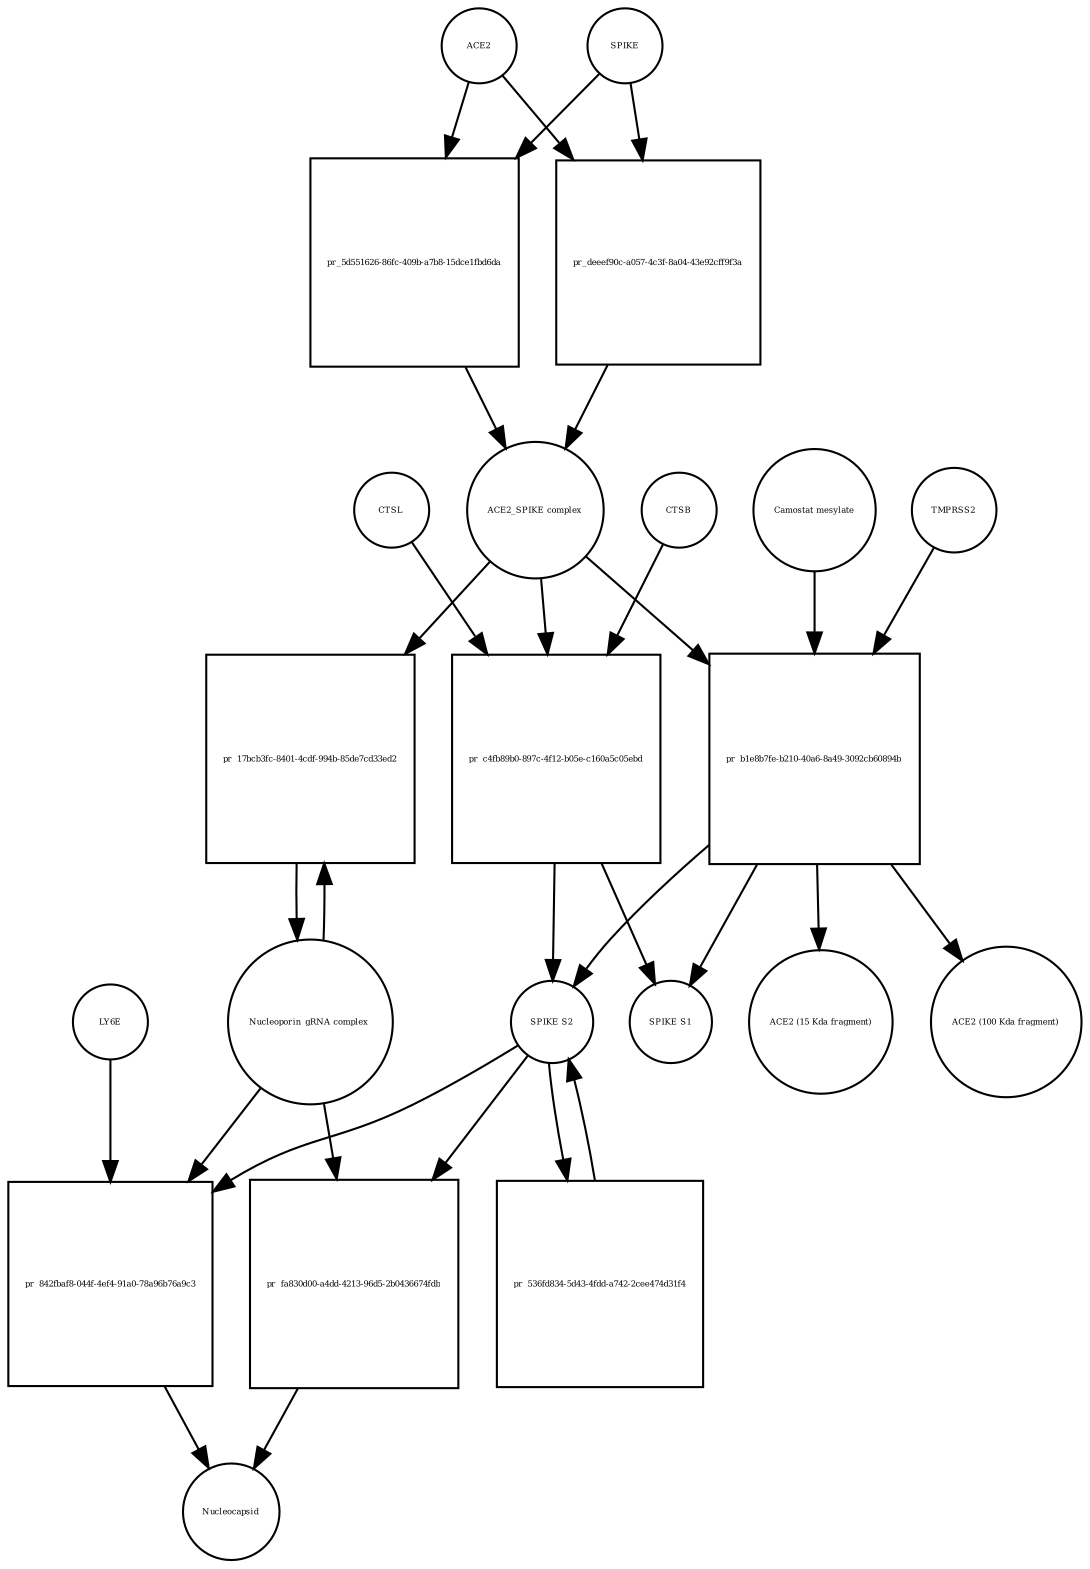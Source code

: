 strict digraph  {
ACE2 [annotation="", bipartite=0, cls=macromolecule, fontsize=4, label=ACE2, shape=circle];
"pr_5d551626-86fc-409b-a7b8-15dce1fbd6da" [annotation="", bipartite=1, cls=process, fontsize=4, label="pr_5d551626-86fc-409b-a7b8-15dce1fbd6da", shape=square];
"ACE2_SPIKE complex" [annotation="", bipartite=0, cls=complex, fontsize=4, label="ACE2_SPIKE complex", shape=circle];
SPIKE [annotation="", bipartite=0, cls="macromolecule multimer", fontsize=4, label=SPIKE, shape=circle];
"Nucleoporin_gRNA complex " [annotation="", bipartite=0, cls=complex, fontsize=4, label="Nucleoporin_gRNA complex ", shape=circle];
"pr_17bcb3fc-8401-4cdf-994b-85de7cd33ed2" [annotation="", bipartite=1, cls=process, fontsize=4, label="pr_17bcb3fc-8401-4cdf-994b-85de7cd33ed2", shape=square];
"pr_c4fb89b0-897c-4f12-b05e-c160a5c05ebd" [annotation="", bipartite=1, cls=process, fontsize=4, label="pr_c4fb89b0-897c-4f12-b05e-c160a5c05ebd", shape=square];
"SPIKE S2" [annotation="", bipartite=0, cls=macromolecule, fontsize=4, label="SPIKE S2", shape=circle];
CTSB [annotation="", bipartite=0, cls=macromolecule, fontsize=4, label=CTSB, shape=circle];
CTSL [annotation="", bipartite=0, cls=macromolecule, fontsize=4, label=CTSL, shape=circle];
"SPIKE S1" [annotation="", bipartite=0, cls=macromolecule, fontsize=4, label="SPIKE S1", shape=circle];
"pr_b1e8b7fe-b210-40a6-8a49-3092cb60894b" [annotation="", bipartite=1, cls=process, fontsize=4, label="pr_b1e8b7fe-b210-40a6-8a49-3092cb60894b", shape=square];
TMPRSS2 [annotation="", bipartite=0, cls=macromolecule, fontsize=4, label=TMPRSS2, shape=circle];
"Camostat mesylate" [annotation="urn_miriam_pubchem.compound_2536", bipartite=0, cls="simple chemical", fontsize=4, label="Camostat mesylate", shape=circle];
"ACE2 (15 Kda fragment)" [annotation="", bipartite=0, cls=macromolecule, fontsize=4, label="ACE2 (15 Kda fragment)", shape=circle];
"ACE2 (100 Kda fragment)" [annotation="", bipartite=0, cls=macromolecule, fontsize=4, label="ACE2 (100 Kda fragment)", shape=circle];
"pr_deeef90c-a057-4c3f-8a04-43e92cff9f3a" [annotation="", bipartite=1, cls=process, fontsize=4, label="pr_deeef90c-a057-4c3f-8a04-43e92cff9f3a", shape=square];
"pr_842fbaf8-044f-4ef4-91a0-78a96b76a9c3" [annotation="", bipartite=1, cls=process, fontsize=4, label="pr_842fbaf8-044f-4ef4-91a0-78a96b76a9c3", shape=square];
Nucleocapsid [annotation="", bipartite=0, cls=complex, fontsize=4, label=Nucleocapsid, shape=circle];
LY6E [annotation="", bipartite=0, cls=macromolecule, fontsize=4, label=LY6E, shape=circle];
"pr_536fd834-5d43-4fdd-a742-2cee474d31f4" [annotation="", bipartite=1, cls=process, fontsize=4, label="pr_536fd834-5d43-4fdd-a742-2cee474d31f4", shape=square];
"pr_fa830d00-a4dd-4213-96d5-2b0436674fdb" [annotation="", bipartite=1, cls=process, fontsize=4, label="pr_fa830d00-a4dd-4213-96d5-2b0436674fdb", shape=square];
ACE2 -> "pr_5d551626-86fc-409b-a7b8-15dce1fbd6da"  [annotation="", interaction_type=consumption];
ACE2 -> "pr_deeef90c-a057-4c3f-8a04-43e92cff9f3a"  [annotation="", interaction_type=consumption];
"pr_5d551626-86fc-409b-a7b8-15dce1fbd6da" -> "ACE2_SPIKE complex"  [annotation="", interaction_type=production];
"ACE2_SPIKE complex" -> "pr_17bcb3fc-8401-4cdf-994b-85de7cd33ed2"  [annotation="urn_miriam_pubmed_32142651|urn_miriam_pubmed_32094589", interaction_type=stimulation];
"ACE2_SPIKE complex" -> "pr_c4fb89b0-897c-4f12-b05e-c160a5c05ebd"  [annotation="", interaction_type=consumption];
"ACE2_SPIKE complex" -> "pr_b1e8b7fe-b210-40a6-8a49-3092cb60894b"  [annotation="", interaction_type=consumption];
SPIKE -> "pr_5d551626-86fc-409b-a7b8-15dce1fbd6da"  [annotation="", interaction_type=consumption];
SPIKE -> "pr_deeef90c-a057-4c3f-8a04-43e92cff9f3a"  [annotation="", interaction_type=consumption];
"Nucleoporin_gRNA complex " -> "pr_17bcb3fc-8401-4cdf-994b-85de7cd33ed2"  [annotation="", interaction_type=consumption];
"Nucleoporin_gRNA complex " -> "pr_842fbaf8-044f-4ef4-91a0-78a96b76a9c3"  [annotation="", interaction_type=consumption];
"Nucleoporin_gRNA complex " -> "pr_fa830d00-a4dd-4213-96d5-2b0436674fdb"  [annotation="", interaction_type=consumption];
"pr_17bcb3fc-8401-4cdf-994b-85de7cd33ed2" -> "Nucleoporin_gRNA complex "  [annotation="", interaction_type=production];
"pr_c4fb89b0-897c-4f12-b05e-c160a5c05ebd" -> "SPIKE S2"  [annotation="", interaction_type=production];
"pr_c4fb89b0-897c-4f12-b05e-c160a5c05ebd" -> "SPIKE S1"  [annotation="", interaction_type=production];
"SPIKE S2" -> "pr_842fbaf8-044f-4ef4-91a0-78a96b76a9c3"  [annotation="urn_miriam_doi_10.1101%2F2020.03.05.979260|urn_miriam_doi_10.1101%2F2020.04.02.021469", interaction_type=stimulation];
"SPIKE S2" -> "pr_536fd834-5d43-4fdd-a742-2cee474d31f4"  [annotation="", interaction_type=consumption];
"SPIKE S2" -> "pr_fa830d00-a4dd-4213-96d5-2b0436674fdb"  [annotation="", interaction_type=stimulation];
CTSB -> "pr_c4fb89b0-897c-4f12-b05e-c160a5c05ebd"  [annotation=urn_miriam_pubmed_32142651, interaction_type=catalysis];
CTSL -> "pr_c4fb89b0-897c-4f12-b05e-c160a5c05ebd"  [annotation=urn_miriam_pubmed_32142651, interaction_type=catalysis];
"pr_b1e8b7fe-b210-40a6-8a49-3092cb60894b" -> "SPIKE S2"  [annotation="", interaction_type=production];
"pr_b1e8b7fe-b210-40a6-8a49-3092cb60894b" -> "SPIKE S1"  [annotation="", interaction_type=production];
"pr_b1e8b7fe-b210-40a6-8a49-3092cb60894b" -> "ACE2 (15 Kda fragment)"  [annotation="", interaction_type=production];
"pr_b1e8b7fe-b210-40a6-8a49-3092cb60894b" -> "ACE2 (100 Kda fragment)"  [annotation="", interaction_type=production];
TMPRSS2 -> "pr_b1e8b7fe-b210-40a6-8a49-3092cb60894b"  [annotation="urn_miriam_pubmed_32142651|urn_miriam_pubmed_32094589|urn_miriam_pubmed_24227843", interaction_type=catalysis];
"Camostat mesylate" -> "pr_b1e8b7fe-b210-40a6-8a49-3092cb60894b"  [annotation="urn_miriam_pubmed_32142651|urn_miriam_pubmed_32094589|urn_miriam_pubmed_24227843", interaction_type=inhibition];
"pr_deeef90c-a057-4c3f-8a04-43e92cff9f3a" -> "ACE2_SPIKE complex"  [annotation="", interaction_type=production];
"pr_842fbaf8-044f-4ef4-91a0-78a96b76a9c3" -> Nucleocapsid  [annotation="", interaction_type=production];
LY6E -> "pr_842fbaf8-044f-4ef4-91a0-78a96b76a9c3"  [annotation="urn_miriam_doi_10.1101%2F2020.03.05.979260|urn_miriam_doi_10.1101%2F2020.04.02.021469", interaction_type=inhibition];
"pr_536fd834-5d43-4fdd-a742-2cee474d31f4" -> "SPIKE S2"  [annotation="", interaction_type=production];
"pr_fa830d00-a4dd-4213-96d5-2b0436674fdb" -> Nucleocapsid  [annotation="", interaction_type=production];
}
